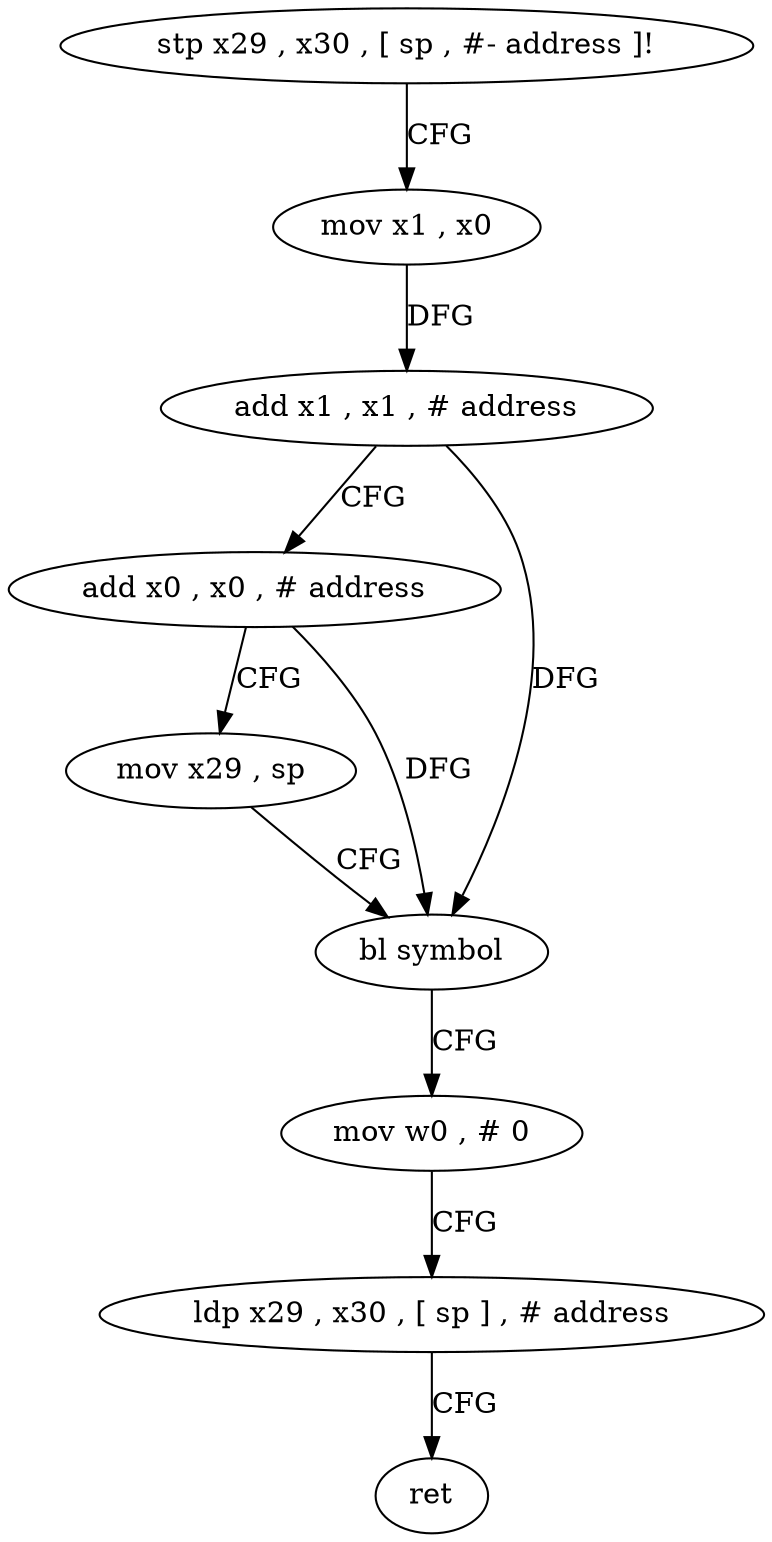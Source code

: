 digraph "func" {
"4231040" [label = "stp x29 , x30 , [ sp , #- address ]!" ]
"4231044" [label = "mov x1 , x0" ]
"4231048" [label = "add x1 , x1 , # address" ]
"4231052" [label = "add x0 , x0 , # address" ]
"4231056" [label = "mov x29 , sp" ]
"4231060" [label = "bl symbol" ]
"4231064" [label = "mov w0 , # 0" ]
"4231068" [label = "ldp x29 , x30 , [ sp ] , # address" ]
"4231072" [label = "ret" ]
"4231040" -> "4231044" [ label = "CFG" ]
"4231044" -> "4231048" [ label = "DFG" ]
"4231048" -> "4231052" [ label = "CFG" ]
"4231048" -> "4231060" [ label = "DFG" ]
"4231052" -> "4231056" [ label = "CFG" ]
"4231052" -> "4231060" [ label = "DFG" ]
"4231056" -> "4231060" [ label = "CFG" ]
"4231060" -> "4231064" [ label = "CFG" ]
"4231064" -> "4231068" [ label = "CFG" ]
"4231068" -> "4231072" [ label = "CFG" ]
}
